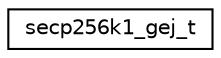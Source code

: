 digraph "Graphical Class Hierarchy"
{
 // LATEX_PDF_SIZE
  edge [fontname="Helvetica",fontsize="10",labelfontname="Helvetica",labelfontsize="10"];
  node [fontname="Helvetica",fontsize="10",shape=record];
  rankdir="LR";
  Node0 [label="secp256k1_gej_t",height=0.2,width=0.4,color="black", fillcolor="white", style="filled",URL="$structsecp256k1__gej__t.html",tooltip=" "];
}
